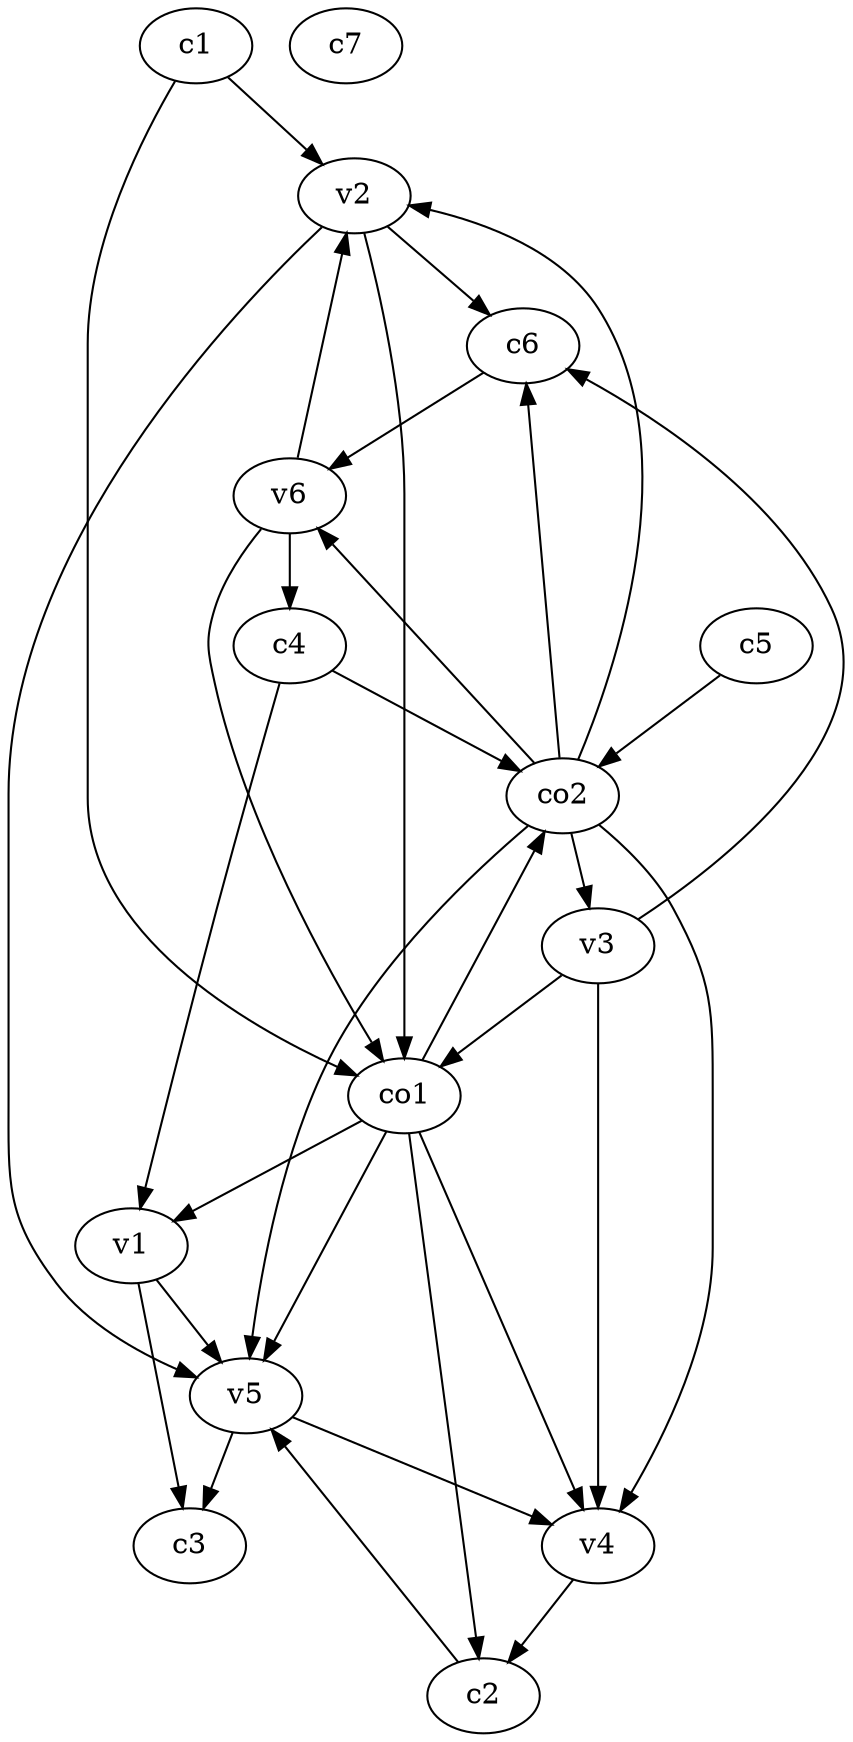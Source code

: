 strict digraph  {
c1;
c2;
c3;
c4;
c5;
c6;
c7;
v1;
v2;
v3;
v4;
v5;
v6;
co1;
co2;
c1 -> co1  [weight=1];
c1 -> v2  [weight=1];
c2 -> v5  [weight=1];
c4 -> v1  [weight=1];
c4 -> co2  [weight=1];
c5 -> co2  [weight=1];
c6 -> v6  [weight=1];
v1 -> c3  [weight=1];
v1 -> v5  [weight=1];
v2 -> c6  [weight=1];
v2 -> v5  [weight=1];
v2 -> co1  [weight=1];
v3 -> c6  [weight=1];
v3 -> v4  [weight=1];
v3 -> co1  [weight=1];
v4 -> c2  [weight=1];
v5 -> c3  [weight=1];
v5 -> v4  [weight=1];
v6 -> c4  [weight=1];
v6 -> v2  [weight=1];
v6 -> co1  [weight=1];
co1 -> c2  [weight=1];
co1 -> v4  [weight=1];
co1 -> v1  [weight=1];
co1 -> v5  [weight=1];
co1 -> co2  [weight=1];
co2 -> c6  [weight=1];
co2 -> v6  [weight=1];
co2 -> v2  [weight=1];
co2 -> v5  [weight=1];
co2 -> v3  [weight=1];
co2 -> v4  [weight=1];
}
